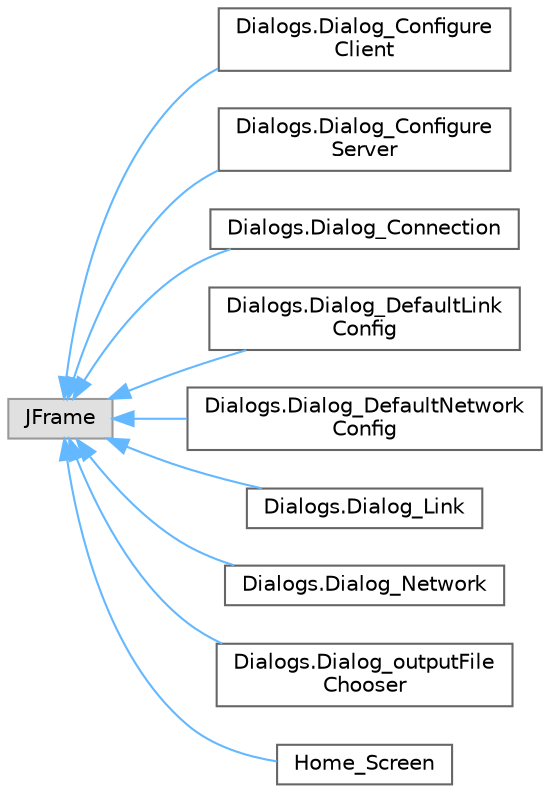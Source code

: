 digraph "Graphical Class Hierarchy"
{
 // LATEX_PDF_SIZE
  bgcolor="transparent";
  edge [fontname=Helvetica,fontsize=10,labelfontname=Helvetica,labelfontsize=10];
  node [fontname=Helvetica,fontsize=10,shape=box,height=0.2,width=0.4];
  rankdir="LR";
  Node0 [id="Node000000",label="JFrame",height=0.2,width=0.4,color="grey60", fillcolor="#E0E0E0", style="filled",tooltip=" "];
  Node0 -> Node1 [id="edge5_Node000000_Node000001",dir="back",color="steelblue1",style="solid",tooltip=" "];
  Node1 [id="Node000001",label="Dialogs.Dialog_Configure\lClient",height=0.2,width=0.4,color="grey40", fillcolor="white", style="filled",URL="$class_dialogs_1_1_dialog___configure_client.html",tooltip=" "];
  Node0 -> Node2 [id="edge6_Node000000_Node000002",dir="back",color="steelblue1",style="solid",tooltip=" "];
  Node2 [id="Node000002",label="Dialogs.Dialog_Configure\lServer",height=0.2,width=0.4,color="grey40", fillcolor="white", style="filled",URL="$class_dialogs_1_1_dialog___configure_server.html",tooltip=" "];
  Node0 -> Node3 [id="edge7_Node000000_Node000003",dir="back",color="steelblue1",style="solid",tooltip=" "];
  Node3 [id="Node000003",label="Dialogs.Dialog_Connection",height=0.2,width=0.4,color="grey40", fillcolor="white", style="filled",URL="$class_dialogs_1_1_dialog___connection.html",tooltip=" "];
  Node0 -> Node4 [id="edge8_Node000000_Node000004",dir="back",color="steelblue1",style="solid",tooltip=" "];
  Node4 [id="Node000004",label="Dialogs.Dialog_DefaultLink\lConfig",height=0.2,width=0.4,color="grey40", fillcolor="white", style="filled",URL="$class_dialogs_1_1_dialog___default_link_config.html",tooltip=" "];
  Node0 -> Node5 [id="edge9_Node000000_Node000005",dir="back",color="steelblue1",style="solid",tooltip=" "];
  Node5 [id="Node000005",label="Dialogs.Dialog_DefaultNetwork\lConfig",height=0.2,width=0.4,color="grey40", fillcolor="white", style="filled",URL="$class_dialogs_1_1_dialog___default_network_config.html",tooltip=" "];
  Node0 -> Node6 [id="edge10_Node000000_Node000006",dir="back",color="steelblue1",style="solid",tooltip=" "];
  Node6 [id="Node000006",label="Dialogs.Dialog_Link",height=0.2,width=0.4,color="grey40", fillcolor="white", style="filled",URL="$class_dialogs_1_1_dialog___link.html",tooltip=" "];
  Node0 -> Node7 [id="edge11_Node000000_Node000007",dir="back",color="steelblue1",style="solid",tooltip=" "];
  Node7 [id="Node000007",label="Dialogs.Dialog_Network",height=0.2,width=0.4,color="grey40", fillcolor="white", style="filled",URL="$class_dialogs_1_1_dialog___network.html",tooltip=" "];
  Node0 -> Node8 [id="edge12_Node000000_Node000008",dir="back",color="steelblue1",style="solid",tooltip=" "];
  Node8 [id="Node000008",label="Dialogs.Dialog_outputFile\lChooser",height=0.2,width=0.4,color="grey40", fillcolor="white", style="filled",URL="$class_dialogs_1_1_dialog__output_file_chooser.html",tooltip=" "];
  Node0 -> Node9 [id="edge13_Node000000_Node000009",dir="back",color="steelblue1",style="solid",tooltip=" "];
  Node9 [id="Node000009",label="Home_Screen",height=0.2,width=0.4,color="grey40", fillcolor="white", style="filled",URL="$class_home___screen.html",tooltip=" "];
}
